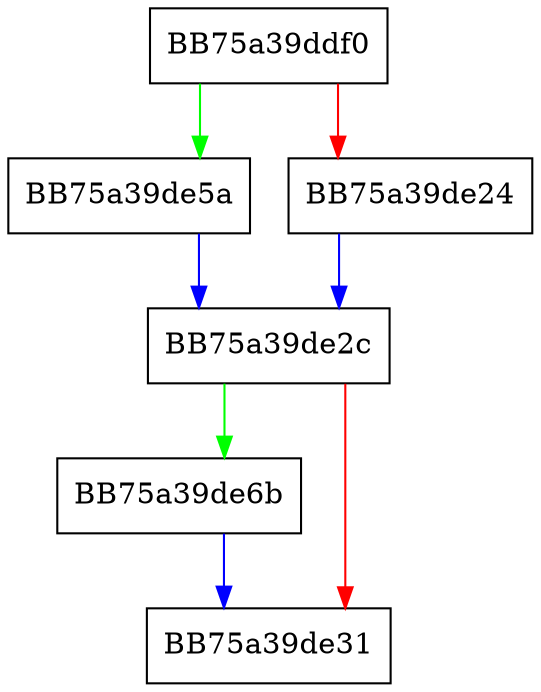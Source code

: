 digraph RpfAPI_GetPackersCount {
  node [shape="box"];
  graph [splines=ortho];
  BB75a39ddf0 -> BB75a39de5a [color="green"];
  BB75a39ddf0 -> BB75a39de24 [color="red"];
  BB75a39de24 -> BB75a39de2c [color="blue"];
  BB75a39de2c -> BB75a39de6b [color="green"];
  BB75a39de2c -> BB75a39de31 [color="red"];
  BB75a39de5a -> BB75a39de2c [color="blue"];
  BB75a39de6b -> BB75a39de31 [color="blue"];
}
